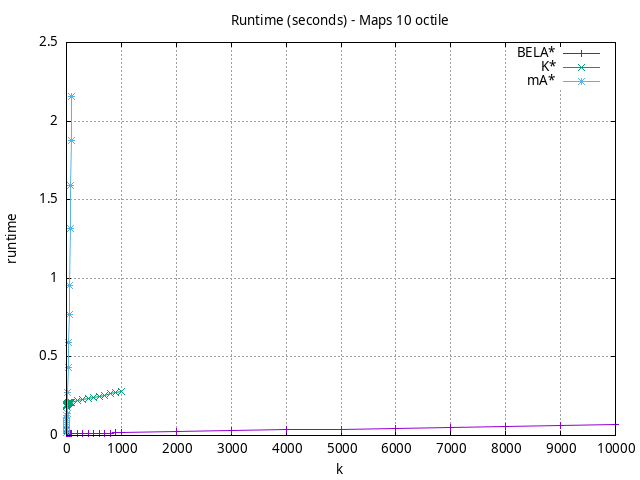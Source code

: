 #!/usr/bin/gnuplot
# -*- coding: utf-8 -*-
#
# results/maps/octile/10/random512-10.heuristic.octile.runtime.gnuplot
#
# Started on 12/06/2023 14:53:28
# Author: Carlos Linares López
set grid
set xlabel "k"
set ylabel "runtime"

set title "Runtime (seconds) - Maps 10 octile"

set terminal png enhanced font "Ariel,10"
set output 'random512-10.heuristic.octile.runtime.png'

plot "-" title "BELA*"      with linesp, "-" title "K*"      with linesp, "-" title "mA*"      with linesp

	1 0.010201574080000003
	2 0.010297919679999998
	3 0.01036648264
	4 0.01049402298
	5 0.010523871999999998
	6 0.01078917403
	7 0.010774871419999997
	8 0.010873955640000002
	9 0.010861040379999999
	10 0.011127146950000001
	20 0.011354834189999998
	30 0.01139688576
	40 0.011055027300000003
	50 0.011161612900000001
	60 0.0111038813
	70 0.0113499044
	80 0.011305172100000004
	90 0.011308417500000001
	100 0.011568151400000002
	200 0.011920948
	300 0.012627027199999998
	400 0.0136007221
	500 0.0141655519
	600 0.014344329400000001
	700 0.015392772600000002
	800 0.0156767001
	900 0.0160431361
	1000 0.017293110299999997
	2000 0.024259975599999997
	3000 0.032073485000000006
	4000 0.03946451399999999
	5000 0.040400897000000005
	6000 0.045297583999999995
	7000 0.05227077999999999
	8000 0.057044886
	9000 0.064391913
	10000 0.06971650700000001
end
	1 0.036012199
	2 0.18422885200000003
	3 0.19150792500000002
	4 0.19253035000000002
	5 0.19167723599999997
	6 0.193524957
	7 0.196207939
	8 0.197237149
	9 0.199233637
	10 0.198682301
	20 0.20405340800000002
	30 0.20602370599999997
	40 0.20826886300000003
	50 0.20897294400000002
	60 0.21053276499999998
	70 0.211635868
	80 0.21144801100000005
	90 0.21300111500000005
	100 0.21296253500000004
	200 0.22245352499999999
	300 0.23055024100000002
	400 0.23781695000000003
	500 0.24349660000000004
	600 0.25064051200000004
	700 0.25737002400000003
	800 0.26501706099999994
	900 0.27397703599999995
	1000 0.28189185
end
	1 0.0175049452
	2 0.030515737260000005
	3 0.04229240007000001
	4 0.055924659839999995
	5 0.07175557192
	6 0.08130333084000001
	7 0.09423319833
	8 0.10940612697999999
	9 0.12479883201999999
	10 0.13849216809
	20 0.2756843636
	30 0.4308295462
	40 0.5906729994
	50 0.7673659076
	60 0.9549784924999999
	70 1.3198571682
	80 1.5913202170999998
	90 1.8770115723999998
	100 2.1582880803
end
